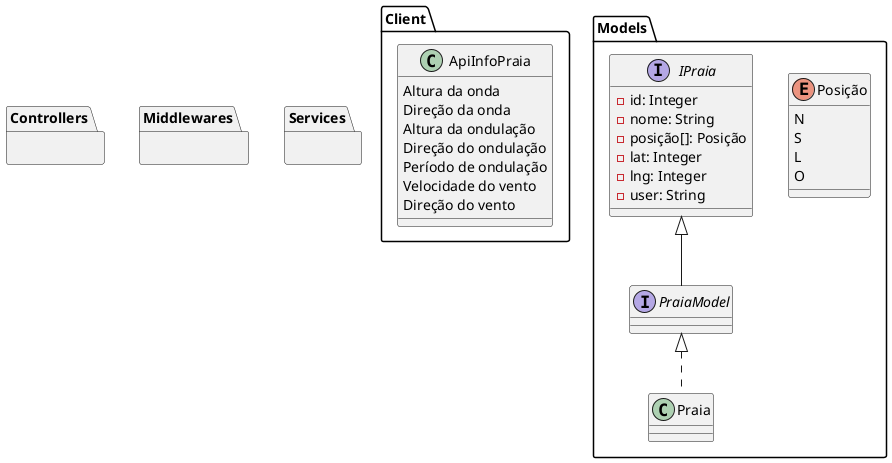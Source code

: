 @startuml class

package Client {
  class ApiInfoPraia {
    Altura da onda
    Direção da onda
    Altura da ondulação
    Direção do ondulação
    Período de ondulação
    Velocidade do vento
    Direção do vento 
  }
}
package Models {

  enum Posição {
    N
    S
    L
    O
  }

  interface IPraia {
    -id: Integer
    -nome: String
    -posição[]: Posição
    -lat: Integer
    -lng: Integer
    -user: String
  }

  interface PraiaModel extends IPraia

  class Praia implements PraiaModel
}
package Controllers {}
package Middlewares {}
package Services {}

@enduml